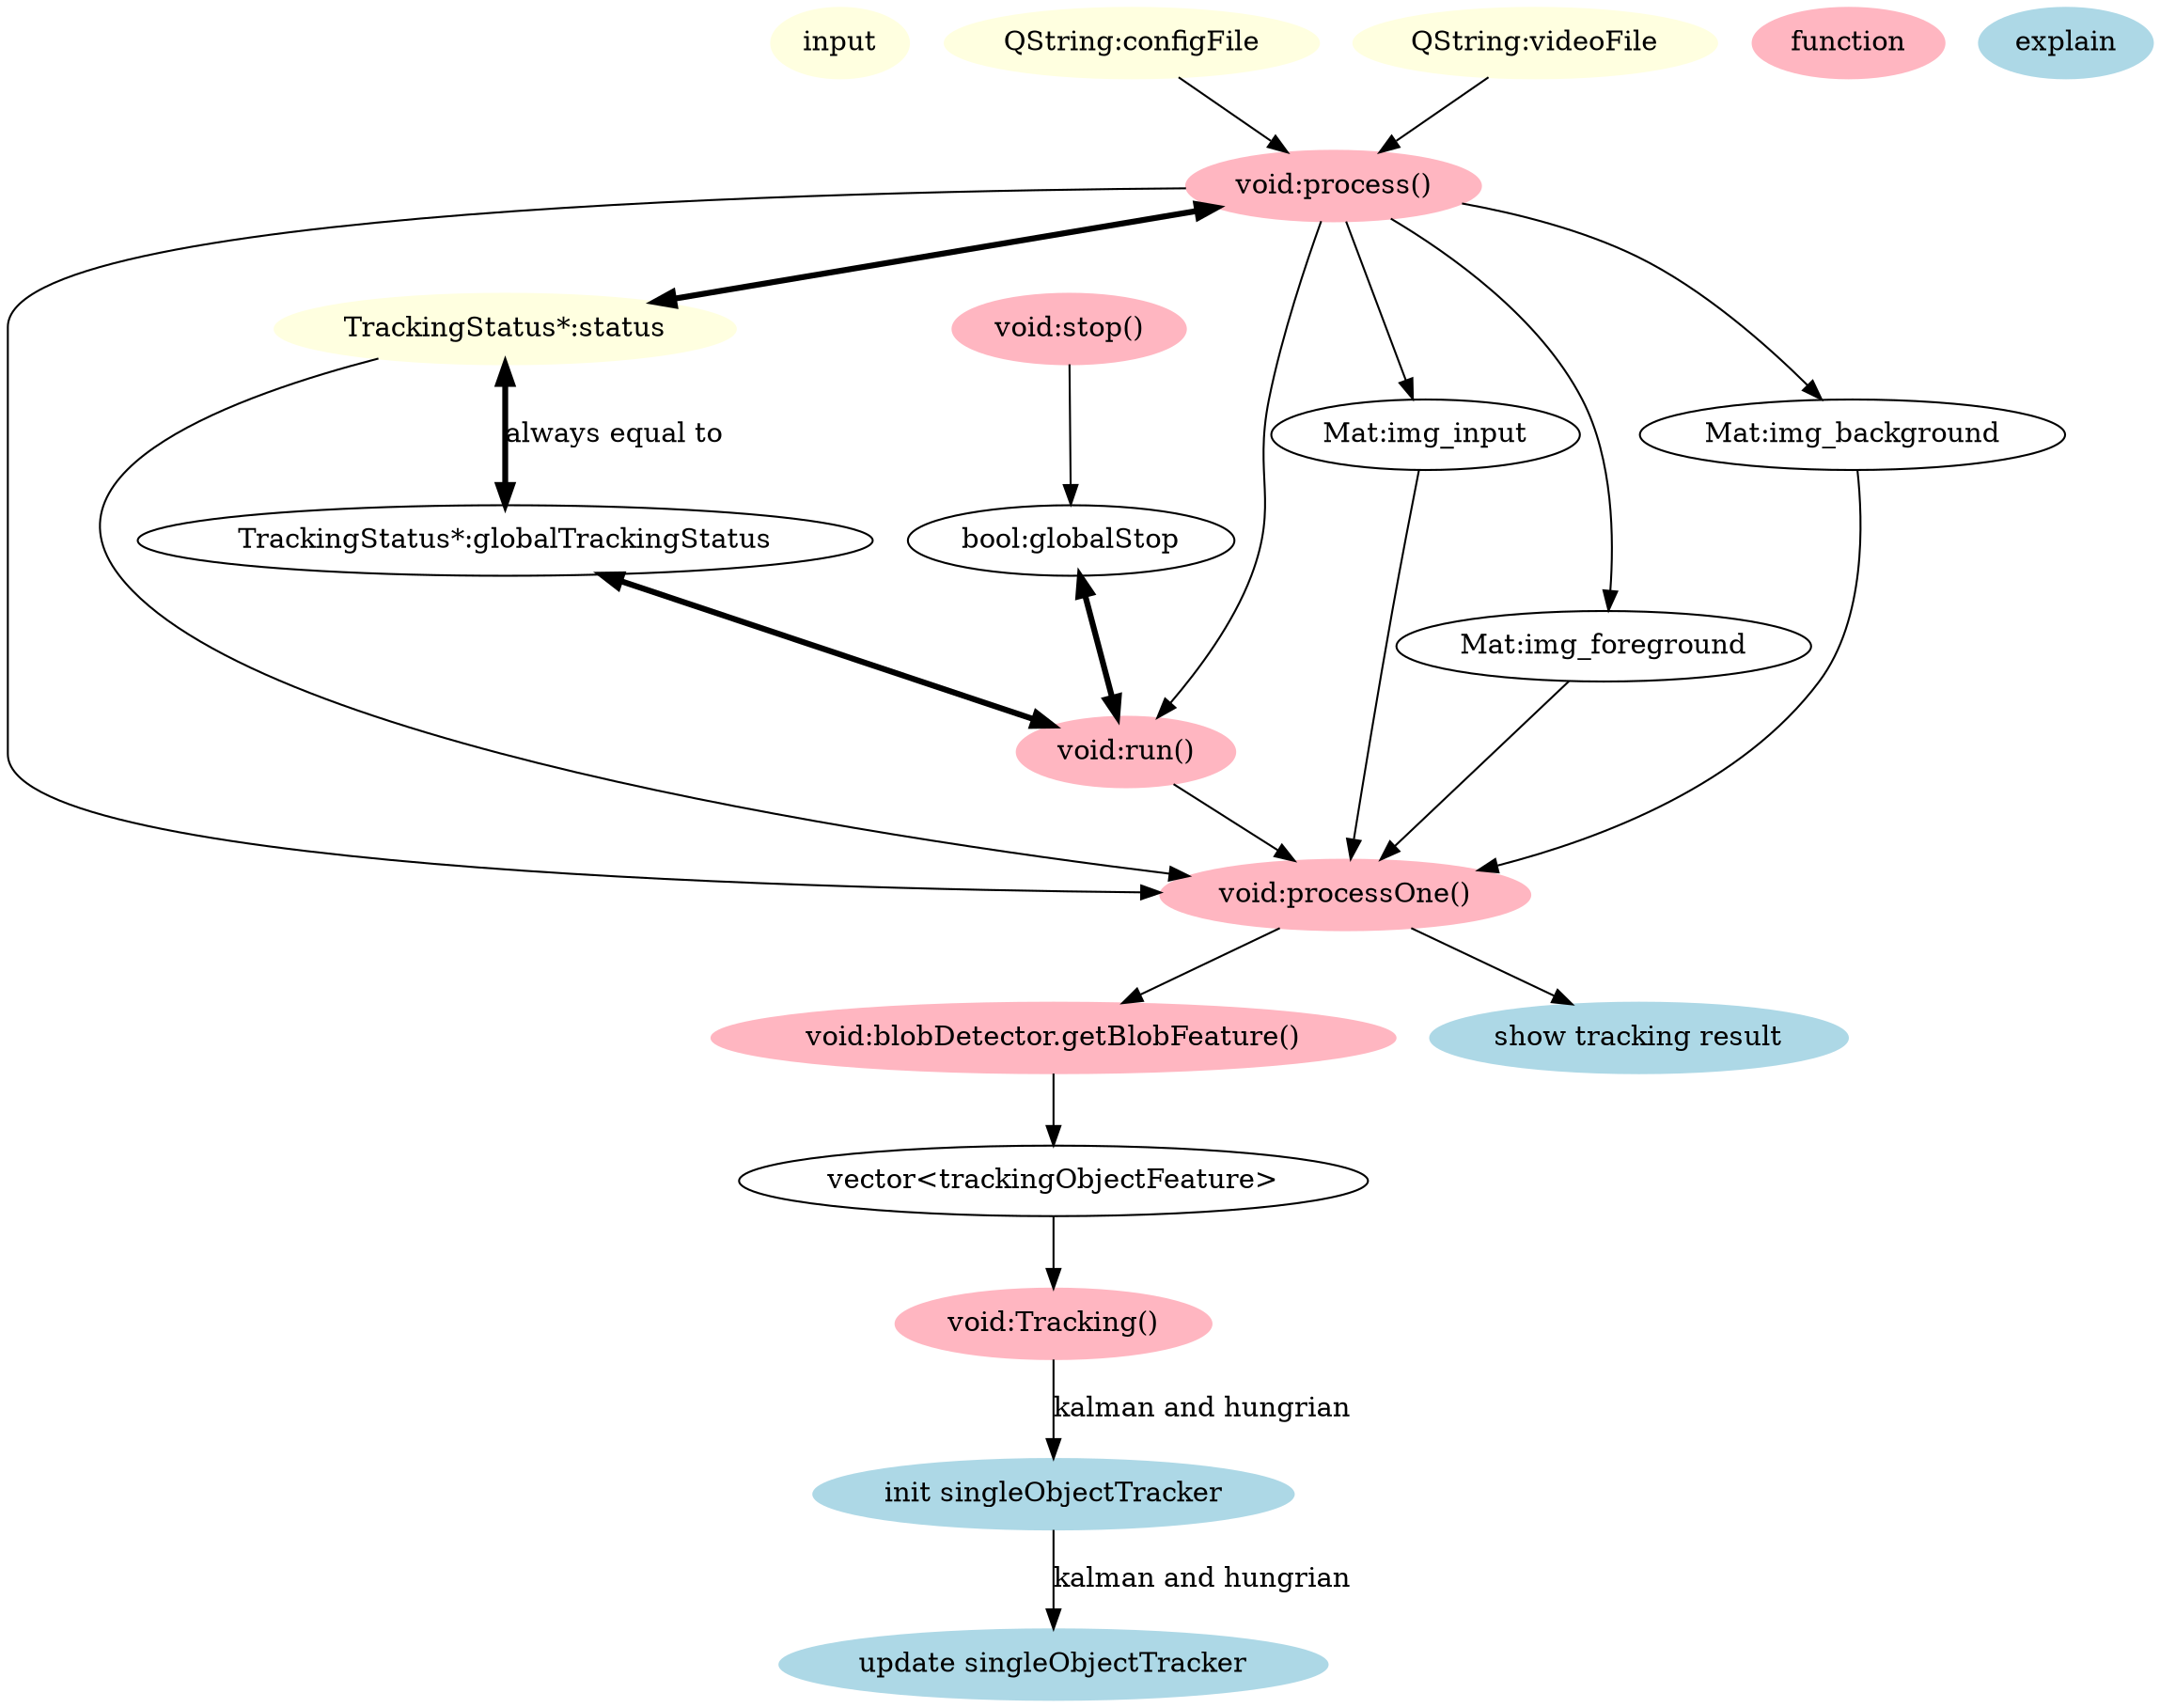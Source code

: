digraph G{
	{node[style=filled,color=lightyellow]
		input
		"QString:configFile"
		"QString:videoFile"
		"TrackingStatus*:status"
	}
	
	{node[style=filled,color=lightpink]
		function
		"void:process()"
		"void:processOne()"
		"void:blobDetector.getBlobFeature()"
		"void:Tracking()"
		"void:run()"
		"void:stop()"
	}
	
	{node[style=filled,color=lightblue]
		explain
		"show tracking result"
		"init singleObjectTracker"
		"update singleObjectTracker"
	}
	
	{"QString:configFile","QString:videoFile"}->"void:process()"
	"void:process()"->{"Mat:img_input","Mat:img_foreground","Mat:img_background"}
	"void:process()"->"void:processOne()"->"void:blobDetector.getBlobFeature()"->"vector<trackingObjectFeature>"->"void:Tracking()"
	"void:Tracking()"->"init singleObjectTracker"->"update singleObjectTracker"[label="kalman and hungrian"]
	"void:processOne()"->"show tracking result"
	"void:process()"->"void:run()"->"void:processOne()"
	
	{"Mat:img_input","Mat:img_foreground","Mat:img_background","TrackingStatus*:status"}->"void:processOne()"
	
	{edge [dir=both;penwidth=3]
		"TrackingStatus*:status"->"TrackingStatus*:globalTrackingStatus"[label="always equal to"]
		{"TrackingStatus*:globalTrackingStatus","bool:globalStop"}->"void:run()"
		"void:process()"->"TrackingStatus*:status"
	}
	
	"void:stop()"->"bool:globalStop"
}
